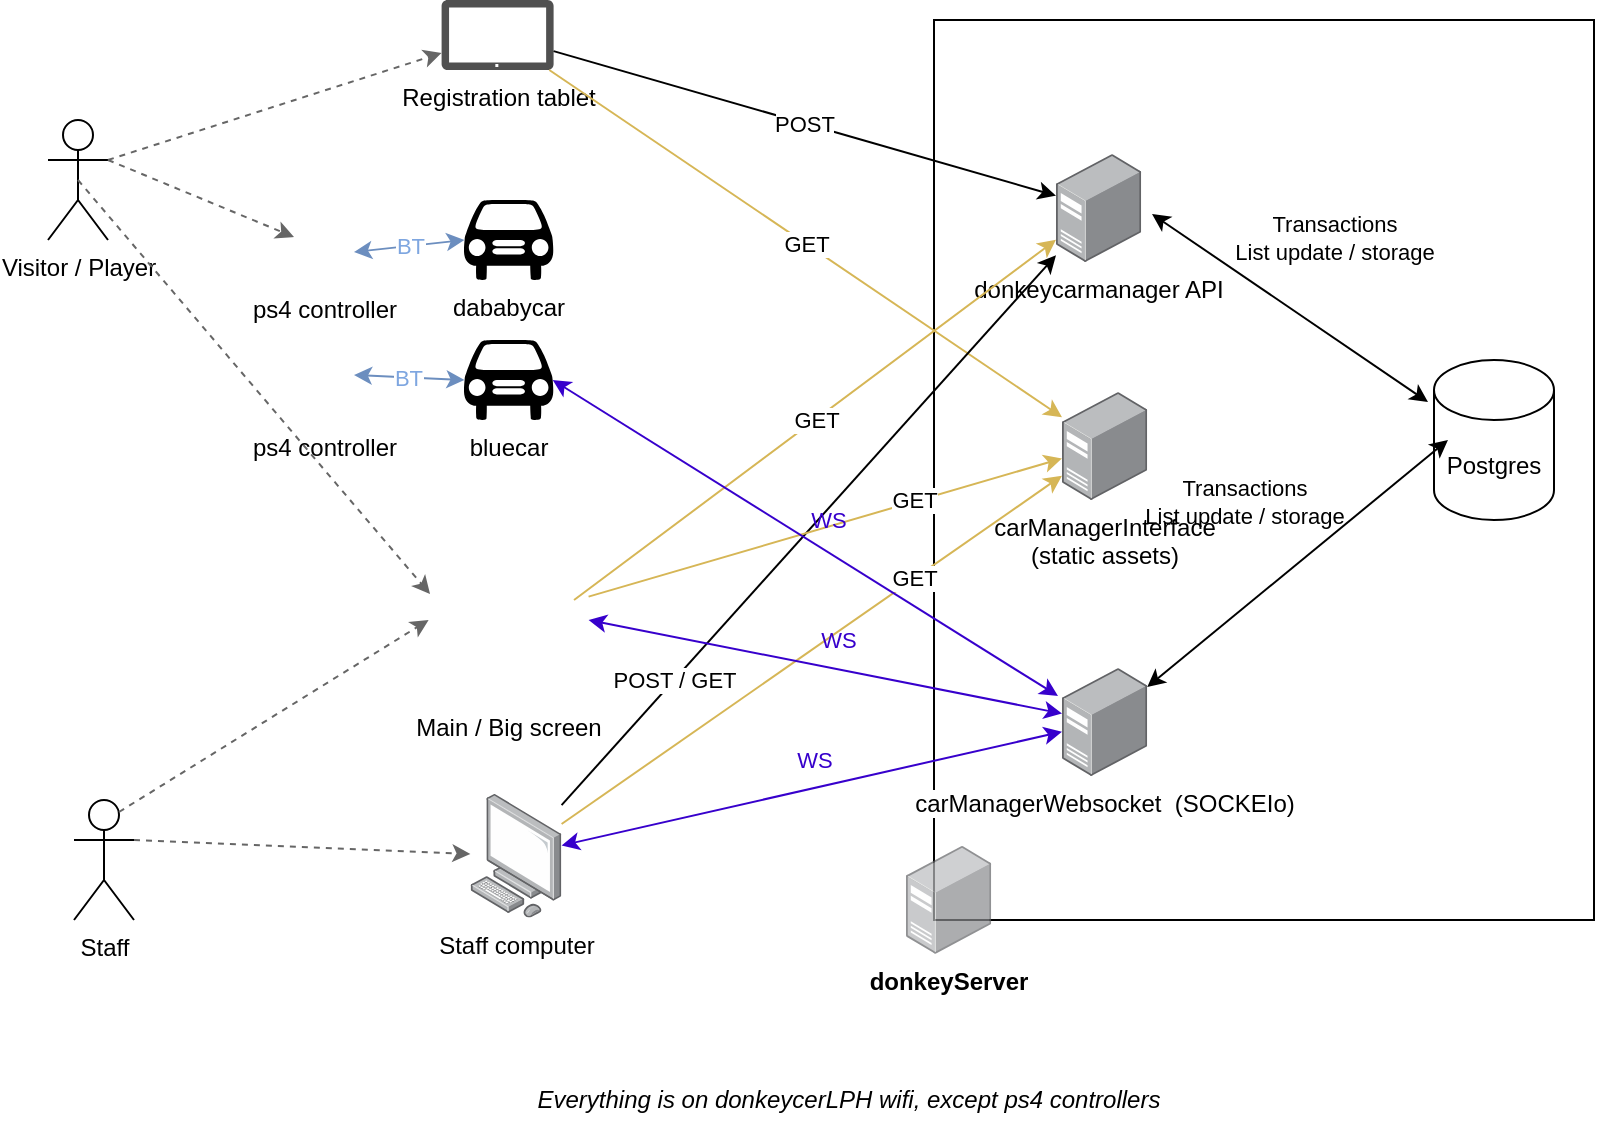 <mxfile>
    <diagram id="RdkYNa0yXviSXK-vduik" name="Architecture">
        <mxGraphModel dx="994" dy="522" grid="1" gridSize="10" guides="1" tooltips="1" connect="1" arrows="1" fold="1" page="1" pageScale="1" pageWidth="827" pageHeight="1169" math="0" shadow="0">
            <root>
                <mxCell id="0"/>
                <mxCell id="1" parent="0"/>
                <mxCell id="xCBLXuRfNGIUgfEYqHQL-1" value="Visitor / Player" style="shape=umlActor;verticalLabelPosition=bottom;verticalAlign=top;html=1;outlineConnect=0;" parent="1" vertex="1">
                    <mxGeometry x="27" y="110" width="30" height="60" as="geometry"/>
                </mxCell>
                <mxCell id="xCBLXuRfNGIUgfEYqHQL-2" value="Staff" style="shape=umlActor;verticalLabelPosition=bottom;verticalAlign=top;html=1;outlineConnect=0;" parent="1" vertex="1">
                    <mxGeometry x="40" y="450" width="30" height="60" as="geometry"/>
                </mxCell>
                <mxCell id="xCBLXuRfNGIUgfEYqHQL-5" value="Main / Big screen" style="shape=image;html=1;verticalAlign=top;verticalLabelPosition=bottom;labelBackgroundColor=#ffffff;imageAspect=0;aspect=fixed;image=https://cdn2.iconfinder.com/data/icons/essential-web-2/50/tv-screen-smart-widescreen-watch-128.png" parent="1" vertex="1">
                    <mxGeometry x="217.3" y="320" width="80" height="80" as="geometry"/>
                </mxCell>
                <mxCell id="xCBLXuRfNGIUgfEYqHQL-7" value="Registration tablet" style="sketch=0;pointerEvents=1;shadow=0;dashed=0;html=1;strokeColor=none;fillColor=#505050;labelPosition=center;verticalLabelPosition=bottom;verticalAlign=top;outlineConnect=0;align=center;shape=mxgraph.office.devices.tablet_windows_8;" parent="1" vertex="1">
                    <mxGeometry x="223.8" y="50" width="56" height="35" as="geometry"/>
                </mxCell>
                <mxCell id="xCBLXuRfNGIUgfEYqHQL-9" value="Staff computer" style="points=[];aspect=fixed;html=1;align=center;shadow=0;dashed=0;image;image=img/lib/allied_telesis/computer_and_terminals/Personal_Computer.svg;" parent="1" vertex="1">
                    <mxGeometry x="238.2" y="447" width="45.6" height="61.8" as="geometry"/>
                </mxCell>
                <mxCell id="xCBLXuRfNGIUgfEYqHQL-13" value="" style="rounded=0;whiteSpace=wrap;html=1;" parent="1" vertex="1">
                    <mxGeometry x="470" y="60" width="330" height="450" as="geometry"/>
                </mxCell>
                <mxCell id="xCBLXuRfNGIUgfEYqHQL-10" value="&lt;b&gt;donkeyServer&lt;/b&gt;" style="points=[];aspect=fixed;html=1;align=center;shadow=0;dashed=0;image;image=img/lib/allied_telesis/computer_and_terminals/Server_Desktop.svg;opacity=70;" parent="1" vertex="1">
                    <mxGeometry x="456" y="472.9" width="42.6" height="54" as="geometry"/>
                </mxCell>
                <mxCell id="xCBLXuRfNGIUgfEYqHQL-15" value="donkeycarmanager API" style="points=[];aspect=fixed;html=1;align=center;shadow=0;dashed=0;image;image=img/lib/allied_telesis/computer_and_terminals/Server_Desktop.svg;" parent="1" vertex="1">
                    <mxGeometry x="531" y="127" width="42.6" height="54" as="geometry"/>
                </mxCell>
                <mxCell id="xCBLXuRfNGIUgfEYqHQL-16" value="carManagerWebsocket&amp;nbsp; (SOCKEIo)" style="points=[];aspect=fixed;html=1;align=center;shadow=0;dashed=0;image;image=img/lib/allied_telesis/computer_and_terminals/Server_Desktop.svg;" parent="1" vertex="1">
                    <mxGeometry x="534" y="384" width="42.6" height="54" as="geometry"/>
                </mxCell>
                <mxCell id="xCBLXuRfNGIUgfEYqHQL-17" value="bluecar" style="shape=mxgraph.signs.transportation.car_1;html=1;pointerEvents=1;fillColor=#000000;strokeColor=none;verticalLabelPosition=bottom;verticalAlign=top;align=center;" parent="1" vertex="1">
                    <mxGeometry x="234.8" y="220" width="45" height="40" as="geometry"/>
                </mxCell>
                <mxCell id="xCBLXuRfNGIUgfEYqHQL-18" value="dababycar" style="shape=mxgraph.signs.transportation.car_1;html=1;pointerEvents=1;fillColor=#000000;strokeColor=none;verticalLabelPosition=bottom;verticalAlign=top;align=center;" parent="1" vertex="1">
                    <mxGeometry x="234.8" y="150" width="45" height="40" as="geometry"/>
                </mxCell>
                <mxCell id="xCBLXuRfNGIUgfEYqHQL-21" value="&lt;i&gt;Everything is on donkeycerLPH wifi, except ps4 controllers&lt;/i&gt;" style="text;html=1;strokeColor=none;fillColor=none;align=center;verticalAlign=middle;whiteSpace=wrap;rounded=0;" parent="1" vertex="1">
                    <mxGeometry x="250" y="585" width="354.8" height="30" as="geometry"/>
                </mxCell>
                <mxCell id="xCBLXuRfNGIUgfEYqHQL-22" value="ps4 controller" style="shape=image;html=1;verticalAlign=top;verticalLabelPosition=bottom;labelBackgroundColor=#ffffff;imageAspect=0;aspect=fixed;image=https://cdn2.iconfinder.com/data/icons/boxicons-solid-vol-2/24/bxs-joystick-128.png" parent="1" vertex="1">
                    <mxGeometry x="150" y="161" width="30" height="30" as="geometry"/>
                </mxCell>
                <mxCell id="xCBLXuRfNGIUgfEYqHQL-23" value="ps4 controller" style="shape=image;html=1;verticalAlign=top;verticalLabelPosition=bottom;labelBackgroundColor=#ffffff;imageAspect=0;aspect=fixed;image=https://cdn2.iconfinder.com/data/icons/boxicons-solid-vol-2/24/bxs-joystick-128.png" parent="1" vertex="1">
                    <mxGeometry x="150" y="230" width="30" height="30" as="geometry"/>
                </mxCell>
                <mxCell id="xCBLXuRfNGIUgfEYqHQL-25" value="BT" style="endArrow=classic;startArrow=classic;html=1;rounded=0;exitX=1;exitY=0.5;exitDx=0;exitDy=0;entryX=0.01;entryY=0.5;entryDx=0;entryDy=0;entryPerimeter=0;fillColor=#dae8fc;strokeColor=#6c8ebf;fontColor=#7EA6E0;" parent="1" source="xCBLXuRfNGIUgfEYqHQL-22" target="xCBLXuRfNGIUgfEYqHQL-18" edge="1">
                    <mxGeometry width="50" height="50" relative="1" as="geometry">
                        <mxPoint x="470" y="390" as="sourcePoint"/>
                        <mxPoint x="520" y="340" as="targetPoint"/>
                    </mxGeometry>
                </mxCell>
                <mxCell id="xCBLXuRfNGIUgfEYqHQL-26" value="&lt;font color=&quot;#7EA6E0&quot;&gt;BT&lt;/font&gt;" style="endArrow=classic;startArrow=classic;html=1;rounded=0;exitX=1;exitY=0.25;exitDx=0;exitDy=0;entryX=0.01;entryY=0.5;entryDx=0;entryDy=0;entryPerimeter=0;fillColor=#dae8fc;strokeColor=#6c8ebf;" parent="1" source="xCBLXuRfNGIUgfEYqHQL-23" target="xCBLXuRfNGIUgfEYqHQL-17" edge="1">
                    <mxGeometry width="50" height="50" relative="1" as="geometry">
                        <mxPoint x="190" y="241" as="sourcePoint"/>
                        <mxPoint x="245.25" y="235" as="targetPoint"/>
                    </mxGeometry>
                </mxCell>
                <mxCell id="xCBLXuRfNGIUgfEYqHQL-27" value="&lt;div&gt;carManagerInterface&lt;/div&gt;&lt;div&gt;(static assets)&lt;/div&gt;" style="points=[];aspect=fixed;html=1;align=center;shadow=0;dashed=0;image;image=img/lib/allied_telesis/computer_and_terminals/Server_Desktop.svg;" parent="1" vertex="1">
                    <mxGeometry x="534" y="246" width="42.6" height="54" as="geometry"/>
                </mxCell>
                <mxCell id="xCBLXuRfNGIUgfEYqHQL-32" value="" style="endArrow=classic;html=1;rounded=0;exitX=1;exitY=0.333;exitDx=0;exitDy=0;exitPerimeter=0;dashed=1;fillColor=#f5f5f5;strokeColor=#666666;" parent="1" source="xCBLXuRfNGIUgfEYqHQL-1" target="xCBLXuRfNGIUgfEYqHQL-7" edge="1">
                    <mxGeometry width="50" height="50" relative="1" as="geometry">
                        <mxPoint x="420" y="390" as="sourcePoint"/>
                        <mxPoint x="470" y="340" as="targetPoint"/>
                    </mxGeometry>
                </mxCell>
                <mxCell id="xCBLXuRfNGIUgfEYqHQL-33" value="" style="endArrow=classic;html=1;rounded=0;exitX=1;exitY=0.333;exitDx=0;exitDy=0;exitPerimeter=0;dashed=1;entryX=0;entryY=0.25;entryDx=0;entryDy=0;fillColor=#f5f5f5;strokeColor=#666666;" parent="1" source="xCBLXuRfNGIUgfEYqHQL-1" target="xCBLXuRfNGIUgfEYqHQL-22" edge="1">
                    <mxGeometry width="50" height="50" relative="1" as="geometry">
                        <mxPoint x="67" y="140" as="sourcePoint"/>
                        <mxPoint x="233.8" y="86.484" as="targetPoint"/>
                    </mxGeometry>
                </mxCell>
                <mxCell id="xCBLXuRfNGIUgfEYqHQL-34" value="" style="endArrow=classic;html=1;rounded=0;exitX=1;exitY=0.333;exitDx=0;exitDy=0;exitPerimeter=0;dashed=1;fillColor=#f5f5f5;strokeColor=#666666;" parent="1" source="xCBLXuRfNGIUgfEYqHQL-2" target="xCBLXuRfNGIUgfEYqHQL-9" edge="1">
                    <mxGeometry width="50" height="50" relative="1" as="geometry">
                        <mxPoint x="67" y="140" as="sourcePoint"/>
                        <mxPoint x="233.8" y="86.484" as="targetPoint"/>
                    </mxGeometry>
                </mxCell>
                <mxCell id="xCBLXuRfNGIUgfEYqHQL-35" value="" style="endArrow=classic;html=1;rounded=0;exitX=0.75;exitY=0.1;exitDx=0;exitDy=0;exitPerimeter=0;dashed=1;entryX=0;entryY=0.5;entryDx=0;entryDy=0;fillColor=#f5f5f5;strokeColor=#666666;" parent="1" source="xCBLXuRfNGIUgfEYqHQL-2" target="xCBLXuRfNGIUgfEYqHQL-5" edge="1">
                    <mxGeometry width="50" height="50" relative="1" as="geometry">
                        <mxPoint x="80" y="480" as="sourcePoint"/>
                        <mxPoint x="248.2" y="486.957" as="targetPoint"/>
                    </mxGeometry>
                </mxCell>
                <mxCell id="xCBLXuRfNGIUgfEYqHQL-36" value="" style="endArrow=classic;html=1;rounded=0;exitX=0.5;exitY=0.5;exitDx=0;exitDy=0;exitPerimeter=0;dashed=1;entryX=0.009;entryY=0.338;entryDx=0;entryDy=0;entryPerimeter=0;fillColor=#f5f5f5;strokeColor=#666666;" parent="1" source="xCBLXuRfNGIUgfEYqHQL-1" target="xCBLXuRfNGIUgfEYqHQL-5" edge="1">
                    <mxGeometry width="50" height="50" relative="1" as="geometry">
                        <mxPoint x="72.5" y="466" as="sourcePoint"/>
                        <mxPoint x="227.3" y="370" as="targetPoint"/>
                    </mxGeometry>
                </mxCell>
                <mxCell id="xCBLXuRfNGIUgfEYqHQL-37" value="GET" style="endArrow=classic;html=1;rounded=0;fillColor=#fff2cc;strokeColor=#d6b656;" parent="1" source="xCBLXuRfNGIUgfEYqHQL-7" target="xCBLXuRfNGIUgfEYqHQL-27" edge="1">
                    <mxGeometry width="50" height="50" relative="1" as="geometry">
                        <mxPoint x="420" y="390" as="sourcePoint"/>
                        <mxPoint x="470" y="340" as="targetPoint"/>
                    </mxGeometry>
                </mxCell>
                <mxCell id="xCBLXuRfNGIUgfEYqHQL-38" value="POST" style="endArrow=classic;html=1;rounded=0;" parent="1" source="xCBLXuRfNGIUgfEYqHQL-7" target="xCBLXuRfNGIUgfEYqHQL-15" edge="1">
                    <mxGeometry width="50" height="50" relative="1" as="geometry">
                        <mxPoint x="287.645" y="95" as="sourcePoint"/>
                        <mxPoint x="544" y="268.578" as="targetPoint"/>
                    </mxGeometry>
                </mxCell>
                <mxCell id="xCBLXuRfNGIUgfEYqHQL-39" value="GET" style="endArrow=classic;html=1;rounded=0;fillColor=#fff2cc;strokeColor=#d6b656;" parent="1" source="xCBLXuRfNGIUgfEYqHQL-9" target="xCBLXuRfNGIUgfEYqHQL-27" edge="1">
                    <mxGeometry x="0.406" y="-1" width="50" height="50" relative="1" as="geometry">
                        <mxPoint x="420" y="390" as="sourcePoint"/>
                        <mxPoint x="470" y="340" as="targetPoint"/>
                        <mxPoint y="-1" as="offset"/>
                    </mxGeometry>
                </mxCell>
                <mxCell id="xCBLXuRfNGIUgfEYqHQL-41" value="POST / GET" style="endArrow=classic;html=1;rounded=0;" parent="1" source="xCBLXuRfNGIUgfEYqHQL-9" target="xCBLXuRfNGIUgfEYqHQL-15" edge="1">
                    <mxGeometry x="-0.545" width="50" height="50" relative="1" as="geometry">
                        <mxPoint x="420" y="390" as="sourcePoint"/>
                        <mxPoint x="470" y="340" as="targetPoint"/>
                        <mxPoint as="offset"/>
                    </mxGeometry>
                </mxCell>
                <mxCell id="xCBLXuRfNGIUgfEYqHQL-42" value="GET" style="endArrow=classic;html=1;rounded=0;exitX=0.909;exitY=0.375;exitDx=0;exitDy=0;exitPerimeter=0;fillColor=#fff2cc;strokeColor=#d6b656;" parent="1" source="xCBLXuRfNGIUgfEYqHQL-5" target="xCBLXuRfNGIUgfEYqHQL-15" edge="1">
                    <mxGeometry width="50" height="50" relative="1" as="geometry">
                        <mxPoint x="420" y="390" as="sourcePoint"/>
                        <mxPoint x="470" y="340" as="targetPoint"/>
                    </mxGeometry>
                </mxCell>
                <mxCell id="xCBLXuRfNGIUgfEYqHQL-43" value="GET" style="endArrow=classic;html=1;rounded=0;fillColor=#fff2cc;strokeColor=#d6b656;" parent="1" source="xCBLXuRfNGIUgfEYqHQL-5" target="xCBLXuRfNGIUgfEYqHQL-27" edge="1">
                    <mxGeometry x="0.377" y="1" width="50" height="50" relative="1" as="geometry">
                        <mxPoint x="420" y="390" as="sourcePoint"/>
                        <mxPoint x="470" y="340" as="targetPoint"/>
                        <mxPoint as="offset"/>
                    </mxGeometry>
                </mxCell>
                <mxCell id="xCBLXuRfNGIUgfEYqHQL-45" value="WS" style="endArrow=classic;startArrow=classic;html=1;rounded=0;fontColor=#3700CC;fillColor=#6a00ff;strokeColor=#3700CC;labelBackgroundColor=none;" parent="1" source="xCBLXuRfNGIUgfEYqHQL-9" target="xCBLXuRfNGIUgfEYqHQL-16" edge="1">
                    <mxGeometry x="0.033" y="14" width="50" height="50" relative="1" as="geometry">
                        <mxPoint x="420" y="390" as="sourcePoint"/>
                        <mxPoint x="470" y="340" as="targetPoint"/>
                        <mxPoint as="offset"/>
                    </mxGeometry>
                </mxCell>
                <mxCell id="xCBLXuRfNGIUgfEYqHQL-46" value="WS" style="endArrow=classic;startArrow=classic;html=1;rounded=0;fontColor=#3700CC;fillColor=#6a00ff;strokeColor=#3700CC;labelBackgroundColor=none;exitX=1;exitY=0.5;exitDx=0;exitDy=0;" parent="1" source="xCBLXuRfNGIUgfEYqHQL-5" target="xCBLXuRfNGIUgfEYqHQL-16" edge="1">
                    <mxGeometry x="0.033" y="14" width="50" height="50" relative="1" as="geometry">
                        <mxPoint x="293.8" y="482.717" as="sourcePoint"/>
                        <mxPoint x="544" y="425.842" as="targetPoint"/>
                        <mxPoint as="offset"/>
                    </mxGeometry>
                </mxCell>
                <mxCell id="xCBLXuRfNGIUgfEYqHQL-47" value="WS" style="endArrow=classic;startArrow=classic;html=1;rounded=0;fontColor=#3700CC;fillColor=#6a00ff;strokeColor=#3700CC;labelBackgroundColor=none;exitX=0.99;exitY=0.5;exitDx=0;exitDy=0;exitPerimeter=0;entryX=-0.047;entryY=0.259;entryDx=0;entryDy=0;entryPerimeter=0;" parent="1" source="xCBLXuRfNGIUgfEYqHQL-17" target="xCBLXuRfNGIUgfEYqHQL-16" edge="1">
                    <mxGeometry x="0.033" y="14" width="50" height="50" relative="1" as="geometry">
                        <mxPoint x="307.3" y="370" as="sourcePoint"/>
                        <mxPoint x="550" y="410" as="targetPoint"/>
                        <mxPoint as="offset"/>
                    </mxGeometry>
                </mxCell>
                <mxCell id="xCBLXuRfNGIUgfEYqHQL-48" value="&lt;div&gt;Transactions&lt;br&gt;List update / storage&lt;br&gt;&lt;/div&gt;" style="endArrow=classic;startArrow=classic;html=1;rounded=0;labelBackgroundColor=none;fontColor=#000000;exitX=1.127;exitY=0.556;exitDx=0;exitDy=0;exitPerimeter=0;entryX=0.14;entryY=-0.024;entryDx=0;entryDy=0;entryPerimeter=0;" parent="1" source="xCBLXuRfNGIUgfEYqHQL-15" edge="1">
                    <mxGeometry x="-0.011" y="40" width="50" height="50" relative="1" as="geometry">
                        <mxPoint x="670" y="200" as="sourcePoint"/>
                        <mxPoint x="717" y="250.992" as="targetPoint"/>
                        <mxPoint y="-1" as="offset"/>
                    </mxGeometry>
                </mxCell>
                <mxCell id="3" value="Postgres" style="shape=cylinder3;whiteSpace=wrap;html=1;boundedLbl=1;backgroundOutline=1;size=15;" vertex="1" parent="1">
                    <mxGeometry x="720" y="230" width="60" height="80" as="geometry"/>
                </mxCell>
                <mxCell id="4" value="&lt;div&gt;Transactions&lt;br&gt;List update / storage&lt;br&gt;&lt;/div&gt;" style="endArrow=classic;startArrow=classic;html=1;rounded=0;labelBackgroundColor=none;fontColor=#000000;" edge="1" parent="1" source="xCBLXuRfNGIUgfEYqHQL-16">
                    <mxGeometry x="-0.011" y="40" width="50" height="50" relative="1" as="geometry">
                        <mxPoint x="589.01" y="167.024" as="sourcePoint"/>
                        <mxPoint x="727" y="270" as="targetPoint"/>
                        <mxPoint y="-1" as="offset"/>
                    </mxGeometry>
                </mxCell>
            </root>
        </mxGraphModel>
    </diagram>
</mxfile>